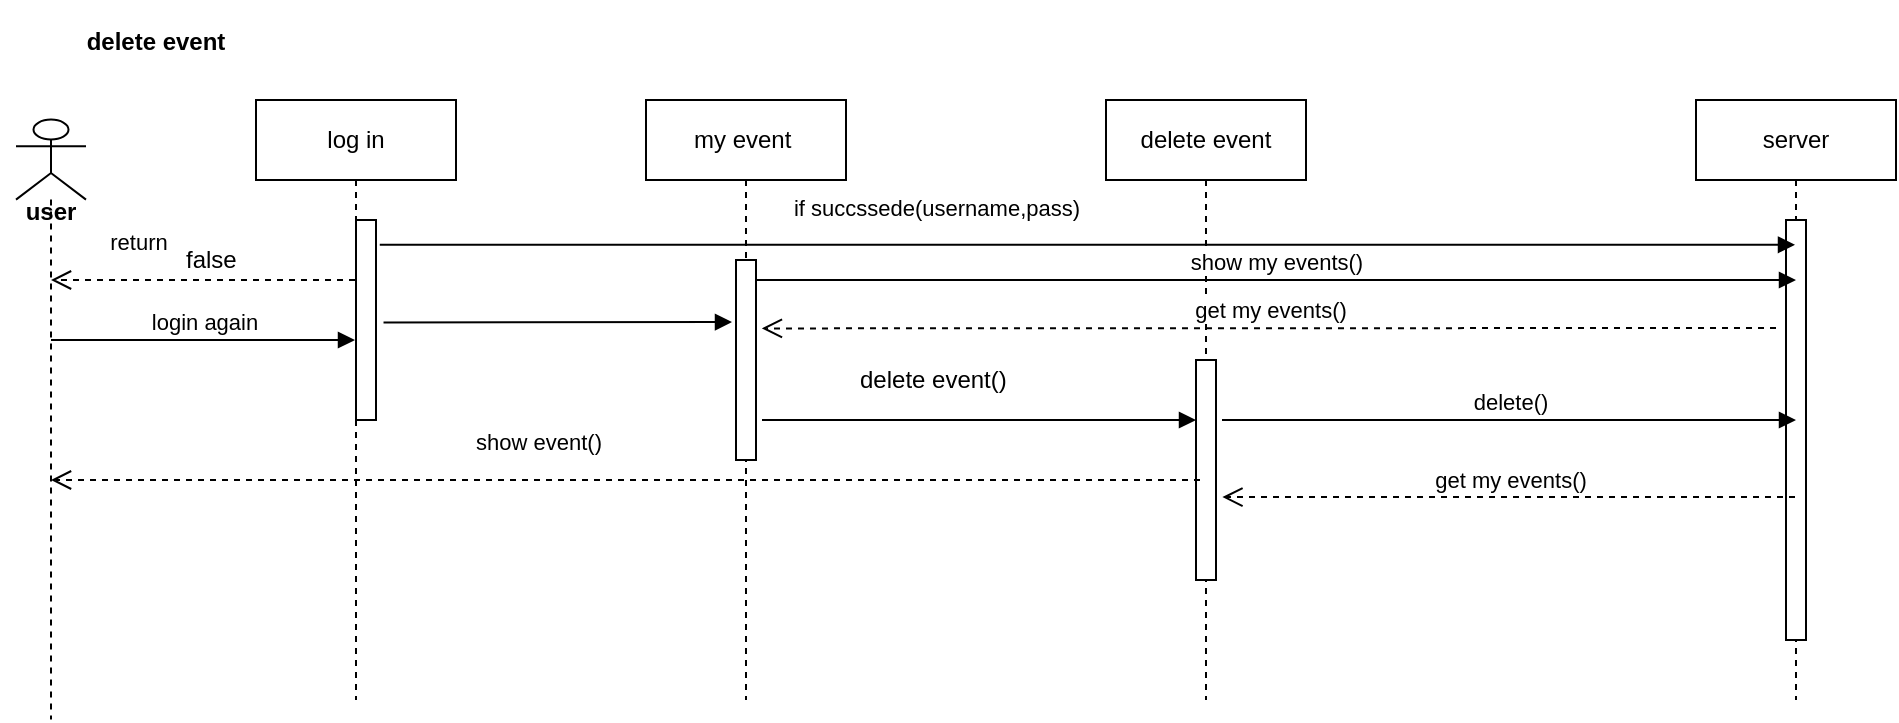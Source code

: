 <mxfile version="10.6.5" type="device"><diagram id="t7QoqHYcRPRcDwP4LoaJ" name="Page-1"><mxGraphModel dx="2298" dy="627" grid="1" gridSize="10" guides="1" tooltips="1" connect="1" arrows="1" fold="1" page="1" pageScale="1" pageWidth="827" pageHeight="1169" math="0" shadow="0"><root><mxCell id="0"/><mxCell id="1" parent="0"/><mxCell id="8Ud6NUlNWFyyr5iVcvkw-10" value="delete event" style="shape=umlLifeline;perimeter=lifelinePerimeter;whiteSpace=wrap;html=1;container=1;collapsible=0;recursiveResize=0;outlineConnect=0;" vertex="1" parent="1"><mxGeometry x="275" y="60" width="100" height="300" as="geometry"/></mxCell><mxCell id="8Ud6NUlNWFyyr5iVcvkw-17" value="" style="html=1;points=[];perimeter=orthogonalPerimeter;" vertex="1" parent="8Ud6NUlNWFyyr5iVcvkw-10"><mxGeometry x="45" y="130" width="10" height="110" as="geometry"/></mxCell><mxCell id="8Ud6NUlNWFyyr5iVcvkw-11" value="server" style="shape=umlLifeline;perimeter=lifelinePerimeter;whiteSpace=wrap;html=1;container=1;collapsible=0;recursiveResize=0;outlineConnect=0;" vertex="1" parent="1"><mxGeometry x="570" y="60" width="100" height="300" as="geometry"/></mxCell><mxCell id="8Ud6NUlNWFyyr5iVcvkw-39" value="" style="html=1;points=[];perimeter=orthogonalPerimeter;" vertex="1" parent="8Ud6NUlNWFyyr5iVcvkw-11"><mxGeometry x="45" y="60" width="10" height="210" as="geometry"/></mxCell><mxCell id="8Ud6NUlNWFyyr5iVcvkw-12" value="" style="shape=umlLifeline;participant=umlActor;perimeter=lifelinePerimeter;whiteSpace=wrap;html=1;container=1;collapsible=0;recursiveResize=0;verticalAlign=top;spacingTop=36;labelBackgroundColor=#ffffff;outlineConnect=0;" vertex="1" parent="1"><mxGeometry x="-270" y="69.8" width="35" height="300" as="geometry"/></mxCell><mxCell id="8Ud6NUlNWFyyr5iVcvkw-16" value="user" style="text;align=center;fontStyle=1;verticalAlign=middle;spacingLeft=3;spacingRight=3;strokeColor=none;rotatable=0;points=[[0,0.5],[1,0.5]];portConstraint=eastwest;" vertex="1" parent="8Ud6NUlNWFyyr5iVcvkw-12"><mxGeometry x="-7.5" y="40.2" width="50" height="10" as="geometry"/></mxCell><mxCell id="8Ud6NUlNWFyyr5iVcvkw-15" value="delete event" style="text;align=center;fontStyle=1;verticalAlign=middle;spacingLeft=3;spacingRight=3;strokeColor=none;rotatable=0;points=[[0,0.5],[1,0.5]];portConstraint=eastwest;" vertex="1" parent="1"><mxGeometry x="-245" y="10" width="90" height="40" as="geometry"/></mxCell><mxCell id="8Ud6NUlNWFyyr5iVcvkw-24" value="delete event()" style="text;html=1;resizable=0;points=[];autosize=1;align=left;verticalAlign=top;spacingTop=-4;" vertex="1" parent="1"><mxGeometry x="150" y="190" width="90" height="20" as="geometry"/></mxCell><mxCell id="8Ud6NUlNWFyyr5iVcvkw-25" value="delete()" style="html=1;verticalAlign=bottom;endArrow=block;" edge="1" parent="1"><mxGeometry width="80" relative="1" as="geometry"><mxPoint x="333" y="220" as="sourcePoint"/><mxPoint x="620" y="220" as="targetPoint"/><Array as="points"><mxPoint x="480" y="220"/></Array></mxGeometry></mxCell><mxCell id="8Ud6NUlNWFyyr5iVcvkw-26" value="get my events()" style="html=1;verticalAlign=bottom;endArrow=open;dashed=1;endSize=8;entryX=1.32;entryY=0.623;entryDx=0;entryDy=0;entryPerimeter=0;" edge="1" parent="1" source="8Ud6NUlNWFyyr5iVcvkw-11" target="8Ud6NUlNWFyyr5iVcvkw-17"><mxGeometry relative="1" as="geometry"><mxPoint x="500" y="220" as="sourcePoint"/><mxPoint x="420" y="220" as="targetPoint"/></mxGeometry></mxCell><mxCell id="8Ud6NUlNWFyyr5iVcvkw-27" value="show event()&lt;br&gt;" style="html=1;verticalAlign=bottom;endArrow=open;dashed=1;endSize=8;" edge="1" parent="1" target="8Ud6NUlNWFyyr5iVcvkw-12"><mxGeometry x="0.154" y="-10" relative="1" as="geometry"><mxPoint x="322" y="250" as="sourcePoint"/><mxPoint x="220" y="239.5" as="targetPoint"/><Array as="points"><mxPoint x="300" y="250"/></Array><mxPoint as="offset"/></mxGeometry></mxCell><mxCell id="8Ud6NUlNWFyyr5iVcvkw-28" value="my event&amp;nbsp;" style="shape=umlLifeline;perimeter=lifelinePerimeter;whiteSpace=wrap;html=1;container=1;collapsible=0;recursiveResize=0;outlineConnect=0;" vertex="1" parent="1"><mxGeometry x="45" y="60" width="100" height="300" as="geometry"/></mxCell><mxCell id="8Ud6NUlNWFyyr5iVcvkw-29" value="" style="html=1;points=[];perimeter=orthogonalPerimeter;" vertex="1" parent="8Ud6NUlNWFyyr5iVcvkw-28"><mxGeometry x="45" y="80" width="10" height="100" as="geometry"/></mxCell><mxCell id="8Ud6NUlNWFyyr5iVcvkw-31" value="log in" style="shape=umlLifeline;perimeter=lifelinePerimeter;whiteSpace=wrap;html=1;container=1;collapsible=0;recursiveResize=0;outlineConnect=0;" vertex="1" parent="1"><mxGeometry x="-150" y="60" width="100" height="300" as="geometry"/></mxCell><mxCell id="8Ud6NUlNWFyyr5iVcvkw-35" value="" style="html=1;points=[];perimeter=orthogonalPerimeter;" vertex="1" parent="8Ud6NUlNWFyyr5iVcvkw-31"><mxGeometry x="50" y="60" width="10" height="100" as="geometry"/></mxCell><mxCell id="8Ud6NUlNWFyyr5iVcvkw-36" value="if succssede(username,pass)" style="html=1;verticalAlign=bottom;endArrow=block;exitX=1.188;exitY=0.124;exitDx=0;exitDy=0;exitPerimeter=0;" edge="1" target="8Ud6NUlNWFyyr5iVcvkw-11" parent="1" source="8Ud6NUlNWFyyr5iVcvkw-35"><mxGeometry x="-0.213" y="9" relative="1" as="geometry"><mxPoint x="-90" y="120" as="sourcePoint"/><mxPoint y="130" as="targetPoint"/><mxPoint as="offset"/></mxGeometry></mxCell><mxCell id="8Ud6NUlNWFyyr5iVcvkw-37" value="return" style="html=1;verticalAlign=bottom;endArrow=open;dashed=1;endSize=8;" edge="1" source="8Ud6NUlNWFyyr5iVcvkw-31" parent="1" target="8Ud6NUlNWFyyr5iVcvkw-12"><mxGeometry x="0.434" y="-10" relative="1" as="geometry"><mxPoint x="-140" y="196" as="targetPoint"/><Array as="points"><mxPoint x="-200" y="150"/></Array><mxPoint as="offset"/></mxGeometry></mxCell><mxCell id="8Ud6NUlNWFyyr5iVcvkw-41" value="" style="html=1;verticalAlign=bottom;endArrow=block;" edge="1" parent="1"><mxGeometry width="80" relative="1" as="geometry"><mxPoint x="103" y="220" as="sourcePoint"/><mxPoint x="320" y="220" as="targetPoint"/><Array as="points"><mxPoint x="130" y="220"/><mxPoint x="230" y="220"/></Array></mxGeometry></mxCell><mxCell id="8Ud6NUlNWFyyr5iVcvkw-43" value="show my events()" style="html=1;verticalAlign=bottom;endArrow=block;" edge="1" parent="1"><mxGeometry width="80" relative="1" as="geometry"><mxPoint x="100" y="150" as="sourcePoint"/><mxPoint x="620" y="150" as="targetPoint"/></mxGeometry></mxCell><mxCell id="8Ud6NUlNWFyyr5iVcvkw-45" value="get my events()" style="html=1;verticalAlign=bottom;endArrow=open;dashed=1;endSize=8;entryX=1.294;entryY=0.342;entryDx=0;entryDy=0;entryPerimeter=0;" edge="1" parent="1" target="8Ud6NUlNWFyyr5iVcvkw-29"><mxGeometry relative="1" as="geometry"><mxPoint x="610" y="174" as="sourcePoint"/><mxPoint x="-280" y="390" as="targetPoint"/></mxGeometry></mxCell><mxCell id="8Ud6NUlNWFyyr5iVcvkw-47" value="" style="html=1;verticalAlign=bottom;endArrow=block;exitX=1.376;exitY=0.512;exitDx=0;exitDy=0;exitPerimeter=0;" edge="1" parent="1" source="8Ud6NUlNWFyyr5iVcvkw-35"><mxGeometry width="80" relative="1" as="geometry"><mxPoint x="-280" y="390" as="sourcePoint"/><mxPoint x="88" y="171" as="targetPoint"/><Array as="points"/></mxGeometry></mxCell><mxCell id="8Ud6NUlNWFyyr5iVcvkw-51" value="login again" style="html=1;verticalAlign=bottom;endArrow=block;" edge="1" parent="1" source="8Ud6NUlNWFyyr5iVcvkw-12" target="8Ud6NUlNWFyyr5iVcvkw-31"><mxGeometry width="80" relative="1" as="geometry"><mxPoint x="-290" y="420" as="sourcePoint"/><mxPoint x="-210" y="420" as="targetPoint"/><Array as="points"><mxPoint x="-200" y="180"/></Array></mxGeometry></mxCell><mxCell id="8Ud6NUlNWFyyr5iVcvkw-52" value="false" style="text;html=1;resizable=0;points=[];autosize=1;align=left;verticalAlign=top;spacingTop=-4;" vertex="1" parent="1"><mxGeometry x="-187.5" y="130" width="40" height="20" as="geometry"/></mxCell></root></mxGraphModel></diagram></mxfile>